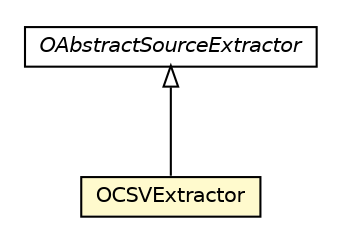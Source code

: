 #!/usr/local/bin/dot
#
# Class diagram 
# Generated by UMLGraph version R5_6-24-gf6e263 (http://www.umlgraph.org/)
#

digraph G {
	edge [fontname="Helvetica",fontsize=10,labelfontname="Helvetica",labelfontsize=10];
	node [fontname="Helvetica",fontsize=10,shape=plaintext];
	nodesep=0.25;
	ranksep=0.5;
	// com.orientechnologies.orient.etl.extractor.OCSVExtractor
	c802720 [label=<<table title="com.orientechnologies.orient.etl.extractor.OCSVExtractor" border="0" cellborder="1" cellspacing="0" cellpadding="2" port="p" bgcolor="lemonChiffon" href="./OCSVExtractor.html">
		<tr><td><table border="0" cellspacing="0" cellpadding="1">
<tr><td align="center" balign="center"> OCSVExtractor </td></tr>
		</table></td></tr>
		</table>>, URL="./OCSVExtractor.html", fontname="Helvetica", fontcolor="black", fontsize=10.0];
	// com.orientechnologies.orient.etl.extractor.OAbstractSourceExtractor
	c802721 [label=<<table title="com.orientechnologies.orient.etl.extractor.OAbstractSourceExtractor" border="0" cellborder="1" cellspacing="0" cellpadding="2" port="p" href="./OAbstractSourceExtractor.html">
		<tr><td><table border="0" cellspacing="0" cellpadding="1">
<tr><td align="center" balign="center"><font face="Helvetica-Oblique"> OAbstractSourceExtractor </font></td></tr>
		</table></td></tr>
		</table>>, URL="./OAbstractSourceExtractor.html", fontname="Helvetica", fontcolor="black", fontsize=10.0];
	//com.orientechnologies.orient.etl.extractor.OCSVExtractor extends com.orientechnologies.orient.etl.extractor.OAbstractSourceExtractor
	c802721:p -> c802720:p [dir=back,arrowtail=empty];
}


